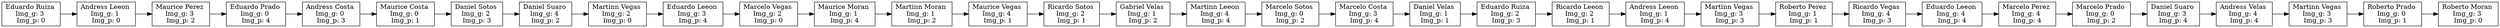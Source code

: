  digraph cola_clientes {
     rankdir=LR;
     node [shape=record];
 "Node       32759 " [label="Eduardo Ruiza \nImg_g:            3  \nImg_p:            0 "];
     "Node       32759 " -> "Node       32760 ";
 "Node       32760 " [label="Andress Leeon \nImg_g:            1  \nImg_p:            0 "];
     "Node       32760 " -> "Node       32761 ";
 "Node       32761 " [label="Maurice Perez \nImg_g:            3  \nImg_p:            2 "];
     "Node       32761 " -> "Node       32762 ";
 "Node       32762 " [label="Eduardo Prado \nImg_g:            0  \nImg_p:            4 "];
     "Node       32762 " -> "Node       32763 ";
 "Node       32763 " [label="Andress Costa \nImg_g:            0  \nImg_p:            3 "];
     "Node       32763 " -> "Node       32764 ";
 "Node       32764 " [label="Maurice Costa \nImg_g:            0  \nImg_p:            1 "];
     "Node       32764 " -> "Node       32765 ";
 "Node       32765 " [label="Daniel Sotos \nImg_g:            2  \nImg_p:            3 "];
     "Node       32765 " -> "Node       32766 ";
 "Node       32766 " [label="Daniel Suaro \nImg_g:            4  \nImg_p:            2 "];
     "Node       32766 " -> "Node       32767 ";
 "Node       32767 " [label="Martinn Vegas \nImg_g:            2  \nImg_p:            0 "];
     "Node       32767 " -> "Node       32768 ";
 "Node       32768 " [label="Eduardo Leeon \nImg_g:            3  \nImg_p:            4 "];
     "Node       32768 " -> "Node       32769 ";
 "Node       32769 " [label="Marcelo Vegas \nImg_g:            2  \nImg_p:            0 "];
     "Node       32769 " -> "Node       32770 ";
 "Node       32770 " [label="Maurice Moran \nImg_g:            1  \nImg_p:            4 "];
     "Node       32770 " -> "Node       32771 ";
 "Node       32771 " [label="Martinn Moran \nImg_g:            1  \nImg_p:            2 "];
     "Node       32771 " -> "Node       32772 ";
 "Node       32772 " [label="Maurice Vegas \nImg_g:            4  \nImg_p:            1 "];
     "Node       32772 " -> "Node       32773 ";
 "Node       32773 " [label="Ricardo Sotos \nImg_g:            2  \nImg_p:            1 "];
     "Node       32773 " -> "Node       32774 ";
 "Node       32774 " [label="Gabriel Velas \nImg_g:            1  \nImg_p:            2 "];
     "Node       32774 " -> "Node       32775 ";
 "Node       32775 " [label="Martinn Leeon \nImg_g:            4  \nImg_p:            4 "];
     "Node       32775 " -> "Node       32776 ";
 "Node       32776 " [label="Marcelo Sotos \nImg_g:            0  \nImg_p:            2 "];
     "Node       32776 " -> "Node       32777 ";
 "Node       32777 " [label="Marcelo Costa \nImg_g:            3  \nImg_p:            4 "];
     "Node       32777 " -> "Node       32778 ";
 "Node       32778 " [label="Daniel Velas \nImg_g:            1  \nImg_p:            1 "];
     "Node       32778 " -> "Node       32779 ";
 "Node       32779 " [label="Eduardo Ruiza \nImg_g:            2  \nImg_p:            3 "];
     "Node       32779 " -> "Node       32780 ";
 "Node       32780 " [label="Ricardo Leeon \nImg_g:            2  \nImg_p:            1 "];
     "Node       32780 " -> "Node       32781 ";
 "Node       32781 " [label="Andress Leeon \nImg_g:            1  \nImg_p:            4 "];
     "Node       32781 " -> "Node       32782 ";
 "Node       32782 " [label="Martinn Vegas \nImg_g:            3  \nImg_p:            3 "];
     "Node       32782 " -> "Node       32783 ";
 "Node       32783 " [label="Roberto Perez \nImg_g:            1  \nImg_p:            1 "];
     "Node       32783 " -> "Node       32784 ";
 "Node       32784 " [label="Ricardo Vegas \nImg_g:            4  \nImg_p:            3 "];
     "Node       32784 " -> "Node       32785 ";
 "Node       32785 " [label="Eduardo Leeon \nImg_g:            4  \nImg_p:            4 "];
     "Node       32785 " -> "Node       32786 ";
 "Node       32786 " [label="Marcelo Perez \nImg_g:            4  \nImg_p:            4 "];
     "Node       32786 " -> "Node       32787 ";
 "Node       32787 " [label="Marcelo Prado \nImg_g:            0  \nImg_p:            2 "];
     "Node       32787 " -> "Node       32788 ";
 "Node       32788 " [label="Daniel Suaro \nImg_g:            3  \nImg_p:            4 "];
     "Node       32788 " -> "Node       32789 ";
 "Node       32789 " [label="Andress Velas \nImg_g:            4  \nImg_p:            4 "];
     "Node       32789 " -> "Node       32790 ";
 "Node       32790 " [label="Martinn Vegas \nImg_g:            3  \nImg_p:            3 "];
     "Node       32790 " -> "Node       32791 ";
 "Node       32791 " [label="Roberto Prado \nImg_g:            0  \nImg_p:            1 "];
     "Node       32791 " -> "Node       32792 ";
 "Node       32792 " [label="Roberto Moran \nImg_g:            3  \nImg_p:            0 "];
 }
